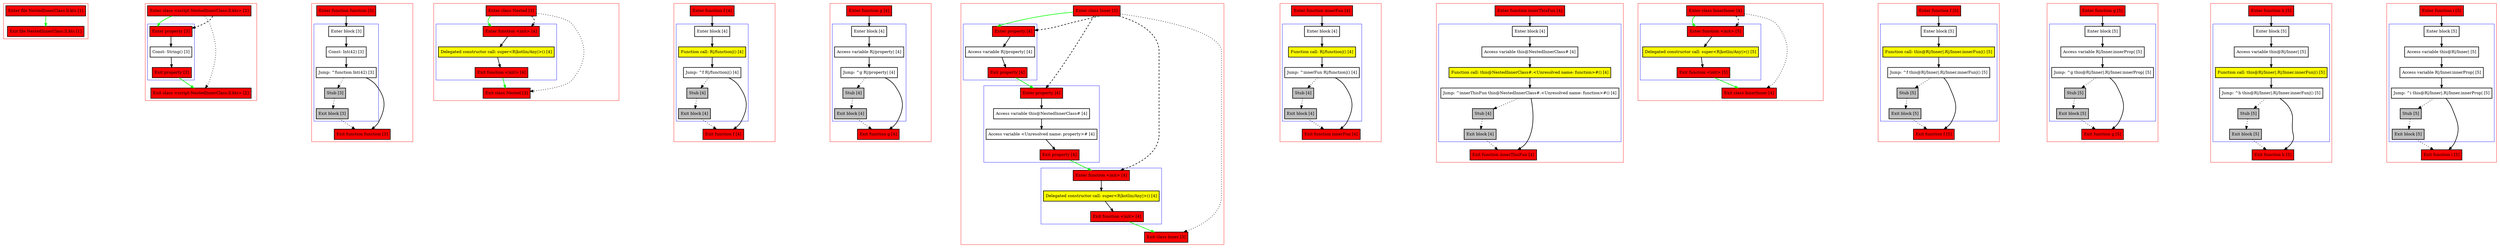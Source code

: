 digraph NestedInnerClass_ll_kts {
    graph [nodesep=3]
    node [shape=box penwidth=2]
    edge [penwidth=2]

    subgraph cluster_0 {
        color=red
        0 [label="Enter file NestedInnerClass.ll.kts [1]" style="filled" fillcolor=red];
        1 [label="Exit file NestedInnerClass.ll.kts [1]" style="filled" fillcolor=red];
    }
    0 -> {1} [color=green];

    subgraph cluster_1 {
        color=red
        2 [label="Enter class <script-NestedInnerClass.ll.kts> [2]" style="filled" fillcolor=red];
        subgraph cluster_2 {
            color=blue
            3 [label="Enter property [3]" style="filled" fillcolor=red];
            4 [label="Const: String() [3]"];
            5 [label="Exit property [3]" style="filled" fillcolor=red];
        }
        6 [label="Exit class <script-NestedInnerClass.ll.kts> [2]" style="filled" fillcolor=red];
    }
    2 -> {3} [color=green];
    2 -> {6} [style=dotted];
    2 -> {3} [style=dashed];
    3 -> {4};
    4 -> {5};
    5 -> {6} [color=green];

    subgraph cluster_3 {
        color=red
        7 [label="Enter function function [3]" style="filled" fillcolor=red];
        subgraph cluster_4 {
            color=blue
            8 [label="Enter block [3]"];
            9 [label="Const: Int(42) [3]"];
            10 [label="Jump: ^function Int(42) [3]"];
            11 [label="Stub [3]" style="filled" fillcolor=gray];
            12 [label="Exit block [3]" style="filled" fillcolor=gray];
        }
        13 [label="Exit function function [3]" style="filled" fillcolor=red];
    }
    7 -> {8};
    8 -> {9};
    9 -> {10};
    10 -> {13};
    10 -> {11} [style=dotted];
    11 -> {12} [style=dotted];
    12 -> {13} [style=dotted];

    subgraph cluster_5 {
        color=red
        14 [label="Enter class Nested [3]" style="filled" fillcolor=red];
        subgraph cluster_6 {
            color=blue
            15 [label="Enter function <init> [4]" style="filled" fillcolor=red];
            16 [label="Delegated constructor call: super<R|kotlin/Any|>() [4]" style="filled" fillcolor=yellow];
            17 [label="Exit function <init> [4]" style="filled" fillcolor=red];
        }
        18 [label="Exit class Nested [3]" style="filled" fillcolor=red];
    }
    14 -> {15} [color=green];
    14 -> {18} [style=dotted];
    14 -> {15} [style=dashed];
    15 -> {16};
    16 -> {17};
    17 -> {18} [color=green];

    subgraph cluster_7 {
        color=red
        19 [label="Enter function f [4]" style="filled" fillcolor=red];
        subgraph cluster_8 {
            color=blue
            20 [label="Enter block [4]"];
            21 [label="Function call: R|/function|() [4]" style="filled" fillcolor=yellow];
            22 [label="Jump: ^f R|/function|() [4]"];
            23 [label="Stub [4]" style="filled" fillcolor=gray];
            24 [label="Exit block [4]" style="filled" fillcolor=gray];
        }
        25 [label="Exit function f [4]" style="filled" fillcolor=red];
    }
    19 -> {20};
    20 -> {21};
    21 -> {22};
    22 -> {25};
    22 -> {23} [style=dotted];
    23 -> {24} [style=dotted];
    24 -> {25} [style=dotted];

    subgraph cluster_9 {
        color=red
        26 [label="Enter function g [4]" style="filled" fillcolor=red];
        subgraph cluster_10 {
            color=blue
            27 [label="Enter block [4]"];
            28 [label="Access variable R|/property| [4]"];
            29 [label="Jump: ^g R|/property| [4]"];
            30 [label="Stub [4]" style="filled" fillcolor=gray];
            31 [label="Exit block [4]" style="filled" fillcolor=gray];
        }
        32 [label="Exit function g [4]" style="filled" fillcolor=red];
    }
    26 -> {27};
    27 -> {28};
    28 -> {29};
    29 -> {32};
    29 -> {30} [style=dotted];
    30 -> {31} [style=dotted];
    31 -> {32} [style=dotted];

    subgraph cluster_11 {
        color=red
        33 [label="Enter class Inner [3]" style="filled" fillcolor=red];
        subgraph cluster_12 {
            color=blue
            34 [label="Enter property [4]" style="filled" fillcolor=red];
            35 [label="Access variable R|/property| [4]"];
            36 [label="Exit property [4]" style="filled" fillcolor=red];
        }
        subgraph cluster_13 {
            color=blue
            37 [label="Enter property [4]" style="filled" fillcolor=red];
            38 [label="Access variable this@NestedInnerClass# [4]"];
            39 [label="Access variable <Unresolved name: property># [4]"];
            40 [label="Exit property [4]" style="filled" fillcolor=red];
        }
        subgraph cluster_14 {
            color=blue
            41 [label="Enter function <init> [4]" style="filled" fillcolor=red];
            42 [label="Delegated constructor call: super<R|kotlin/Any|>() [4]" style="filled" fillcolor=yellow];
            43 [label="Exit function <init> [4]" style="filled" fillcolor=red];
        }
        44 [label="Exit class Inner [3]" style="filled" fillcolor=red];
    }
    33 -> {34} [color=green];
    33 -> {44} [style=dotted];
    33 -> {34 37 41} [style=dashed];
    34 -> {35};
    35 -> {36};
    36 -> {37} [color=green];
    37 -> {38};
    38 -> {39};
    39 -> {40};
    40 -> {41} [color=green];
    41 -> {42};
    42 -> {43};
    43 -> {44} [color=green];

    subgraph cluster_15 {
        color=red
        45 [label="Enter function innerFun [4]" style="filled" fillcolor=red];
        subgraph cluster_16 {
            color=blue
            46 [label="Enter block [4]"];
            47 [label="Function call: R|/function|() [4]" style="filled" fillcolor=yellow];
            48 [label="Jump: ^innerFun R|/function|() [4]"];
            49 [label="Stub [4]" style="filled" fillcolor=gray];
            50 [label="Exit block [4]" style="filled" fillcolor=gray];
        }
        51 [label="Exit function innerFun [4]" style="filled" fillcolor=red];
    }
    45 -> {46};
    46 -> {47};
    47 -> {48};
    48 -> {51};
    48 -> {49} [style=dotted];
    49 -> {50} [style=dotted];
    50 -> {51} [style=dotted];

    subgraph cluster_17 {
        color=red
        52 [label="Enter function innerThisFun [4]" style="filled" fillcolor=red];
        subgraph cluster_18 {
            color=blue
            53 [label="Enter block [4]"];
            54 [label="Access variable this@NestedInnerClass# [4]"];
            55 [label="Function call: this@NestedInnerClass#.<Unresolved name: function>#() [4]" style="filled" fillcolor=yellow];
            56 [label="Jump: ^innerThisFun this@NestedInnerClass#.<Unresolved name: function>#() [4]"];
            57 [label="Stub [4]" style="filled" fillcolor=gray];
            58 [label="Exit block [4]" style="filled" fillcolor=gray];
        }
        59 [label="Exit function innerThisFun [4]" style="filled" fillcolor=red];
    }
    52 -> {53};
    53 -> {54};
    54 -> {55};
    55 -> {56};
    56 -> {59};
    56 -> {57} [style=dotted];
    57 -> {58} [style=dotted];
    58 -> {59} [style=dotted];

    subgraph cluster_19 {
        color=red
        60 [label="Enter class InnerInner [4]" style="filled" fillcolor=red];
        subgraph cluster_20 {
            color=blue
            61 [label="Enter function <init> [5]" style="filled" fillcolor=red];
            62 [label="Delegated constructor call: super<R|kotlin/Any|>() [5]" style="filled" fillcolor=yellow];
            63 [label="Exit function <init> [5]" style="filled" fillcolor=red];
        }
        64 [label="Exit class InnerInner [4]" style="filled" fillcolor=red];
    }
    60 -> {61} [color=green];
    60 -> {64} [style=dotted];
    60 -> {61} [style=dashed];
    61 -> {62};
    62 -> {63};
    63 -> {64} [color=green];

    subgraph cluster_21 {
        color=red
        65 [label="Enter function f [5]" style="filled" fillcolor=red];
        subgraph cluster_22 {
            color=blue
            66 [label="Enter block [5]"];
            67 [label="Function call: this@R|/Inner|.R|/Inner.innerFun|() [5]" style="filled" fillcolor=yellow];
            68 [label="Jump: ^f this@R|/Inner|.R|/Inner.innerFun|() [5]"];
            69 [label="Stub [5]" style="filled" fillcolor=gray];
            70 [label="Exit block [5]" style="filled" fillcolor=gray];
        }
        71 [label="Exit function f [5]" style="filled" fillcolor=red];
    }
    65 -> {66};
    66 -> {67};
    67 -> {68};
    68 -> {71};
    68 -> {69} [style=dotted];
    69 -> {70} [style=dotted];
    70 -> {71} [style=dotted];

    subgraph cluster_23 {
        color=red
        72 [label="Enter function g [5]" style="filled" fillcolor=red];
        subgraph cluster_24 {
            color=blue
            73 [label="Enter block [5]"];
            74 [label="Access variable R|/Inner.innerProp| [5]"];
            75 [label="Jump: ^g this@R|/Inner|.R|/Inner.innerProp| [5]"];
            76 [label="Stub [5]" style="filled" fillcolor=gray];
            77 [label="Exit block [5]" style="filled" fillcolor=gray];
        }
        78 [label="Exit function g [5]" style="filled" fillcolor=red];
    }
    72 -> {73};
    73 -> {74};
    74 -> {75};
    75 -> {78};
    75 -> {76} [style=dotted];
    76 -> {77} [style=dotted];
    77 -> {78} [style=dotted];

    subgraph cluster_25 {
        color=red
        79 [label="Enter function h [5]" style="filled" fillcolor=red];
        subgraph cluster_26 {
            color=blue
            80 [label="Enter block [5]"];
            81 [label="Access variable this@R|/Inner| [5]"];
            82 [label="Function call: this@R|/Inner|.R|/Inner.innerFun|() [5]" style="filled" fillcolor=yellow];
            83 [label="Jump: ^h this@R|/Inner|.R|/Inner.innerFun|() [5]"];
            84 [label="Stub [5]" style="filled" fillcolor=gray];
            85 [label="Exit block [5]" style="filled" fillcolor=gray];
        }
        86 [label="Exit function h [5]" style="filled" fillcolor=red];
    }
    79 -> {80};
    80 -> {81};
    81 -> {82};
    82 -> {83};
    83 -> {86};
    83 -> {84} [style=dotted];
    84 -> {85} [style=dotted];
    85 -> {86} [style=dotted];

    subgraph cluster_27 {
        color=red
        87 [label="Enter function i [5]" style="filled" fillcolor=red];
        subgraph cluster_28 {
            color=blue
            88 [label="Enter block [5]"];
            89 [label="Access variable this@R|/Inner| [5]"];
            90 [label="Access variable R|/Inner.innerProp| [5]"];
            91 [label="Jump: ^i this@R|/Inner|.R|/Inner.innerProp| [5]"];
            92 [label="Stub [5]" style="filled" fillcolor=gray];
            93 [label="Exit block [5]" style="filled" fillcolor=gray];
        }
        94 [label="Exit function i [5]" style="filled" fillcolor=red];
    }
    87 -> {88};
    88 -> {89};
    89 -> {90};
    90 -> {91};
    91 -> {94};
    91 -> {92} [style=dotted];
    92 -> {93} [style=dotted];
    93 -> {94} [style=dotted];

}

